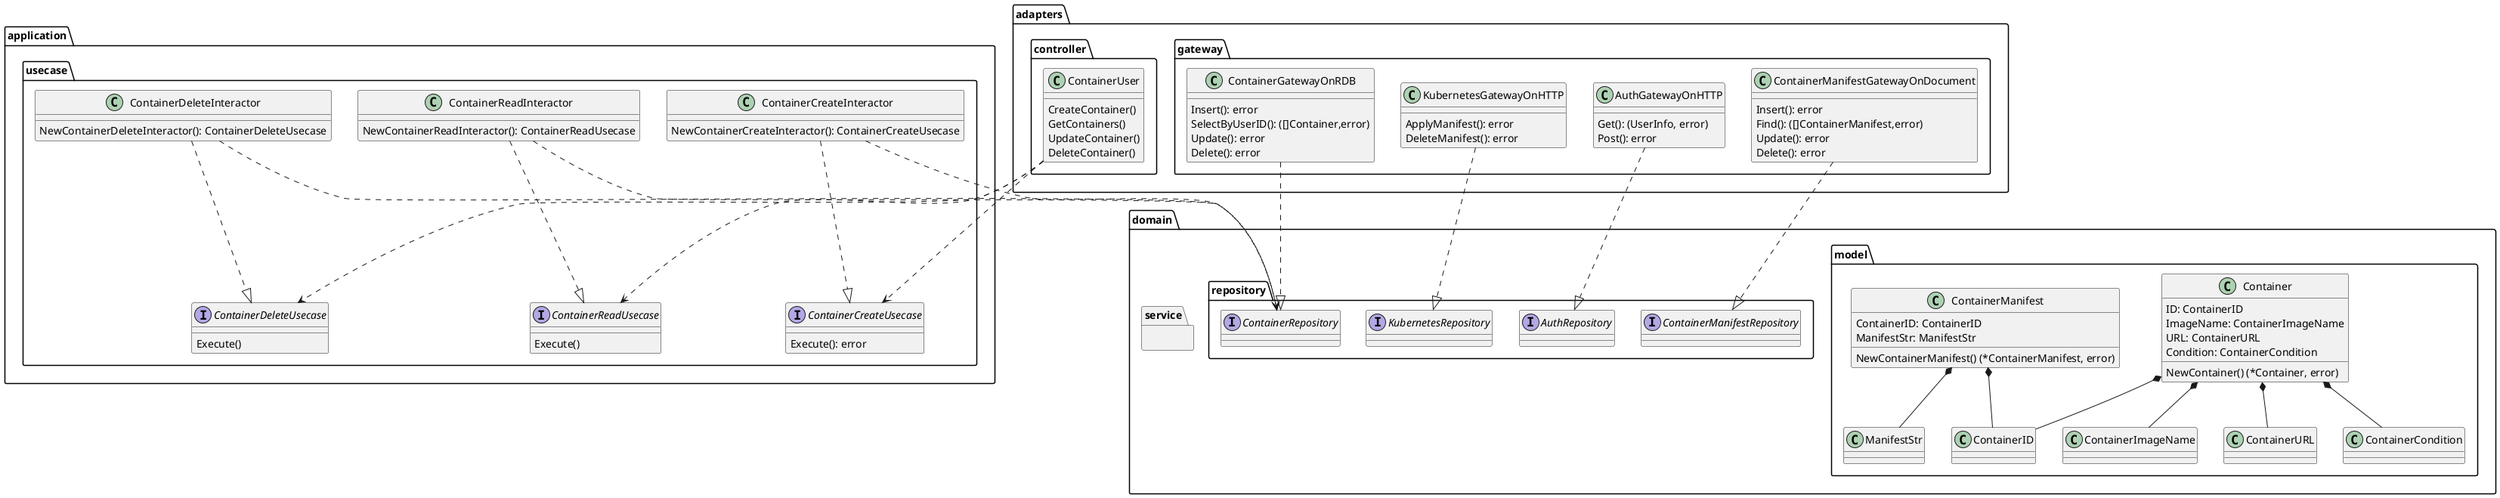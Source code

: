 @startuml

package adapters {
    package controller {
        /' --- implements on RPC --- '/
        class ContainerUser {
            CreateContainer()
            GetContainers()
            UpdateContainer()
            DeleteContainer()
        }
    }
    package gateway {
        class ContainerGatewayOnRDB {
            Insert(): error
            SelectByUserID(): ([]Container,error)
            Update(): error
            Delete(): error
        }
        class ContainerManifestGatewayOnDocument {
            Insert(): error
            Find(): ([]ContainerManifest,error)
            Update(): error
            Delete(): error
        }
        class AuthGatewayOnHTTP {
            Get(): (UserInfo, error)
            Post(): error
        }
        class KubernetesGatewayOnHTTP {
            ApplyManifest(): error
            DeleteManifest(): error
        }
    }
}

package application {
    package usecase {
        /' --- interface --- '/
        interface ContainerCreateUsecase {
            Execute(): error
        }
        interface ContainerReadUsecase {
            Execute()
        }
        interface ContainerDeleteUsecase {
            Execute()
        }
        /' --- instance --- '/
        class ContainerCreateInteractor {
            NewContainerCreateInteractor(): ContainerCreateUsecase
        }
        class ContainerReadInteractor {
            NewContainerReadInteractor(): ContainerReadUsecase
        }
        class ContainerDeleteInteractor {
            NewContainerDeleteInteractor(): ContainerDeleteUsecase
        }
    }
}



package domain {
    package model {
        /'Value Object'/
        class Container {
            /' --- field --- '/
            ID: ContainerID
            ImageName: ContainerImageName
            URL: ContainerURL
            Condition: ContainerCondition
            /' --- func --- '/
            NewContainer() (*Container, error)
        }
        class ContainerID {}
        class ContainerImageName {}
        /'ex) harbor.${MY_DOMAIN}/my_rbac_test_project/kuard-amd64:blue'/
        class ContainerURL {}
        class ContainerCondition {}
        /'ex) True, False, Unknown'/

        class ContainerManifest {
            /' --- field --- '/
            ContainerID: ContainerID
            ManifestStr: ManifestStr
            /' --- func --- '/
            NewContainerManifest() (*ContainerManifest, error)
        }
        class ManifestStr {}
    }
    package service {
    }
    package repository {
        interface ContainerRepository {}
        interface ContainerManifestRepository {}
        interface AuthRepository {}
        interface KubernetesRepository {}
    }
}

/' controller ..> usecase '/
ContainerUser ..> ContainerCreateUsecase
ContainerUser ..> ContainerReadUsecase
ContainerUser ..> ContainerDeleteUsecase

/'usecase ..> gateway '/
ContainerCreateInteractor ..> ContainerRepository
ContainerReadInteractor ..> ContainerRepository
ContainerDeleteInteractor ..> ContainerRepository
/'implements'/
ContainerCreateInteractor ..|> ContainerCreateUsecase
ContainerReadInteractor ..|> ContainerReadUsecase
ContainerDeleteInteractor ..|> ContainerDeleteUsecase

/' gateway ..> repository '/

/'implements'/
AuthGatewayOnHTTP ..|> AuthRepository
ContainerGatewayOnRDB ..|> ContainerRepository
ContainerManifestGatewayOnDocument ..|> ContainerManifestRepository
KubernetesGatewayOnHTTP ..|> KubernetesRepository

/' domain model '/
Container *-- ContainerID
Container *-- ContainerImageName
Container *-- ContainerURL
Container *-- ContainerCondition

ContainerManifest *-- ContainerID
ContainerManifest *-- ManifestStr
@enduml